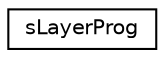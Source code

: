digraph "Graphical Class Hierarchy"
{
 // LATEX_PDF_SIZE
  edge [fontname="Helvetica",fontsize="10",labelfontname="Helvetica",labelfontsize="10"];
  node [fontname="Helvetica",fontsize="10",shape=record];
  rankdir="LR";
  Node0 [label="sLayerProg",height=0.2,width=0.4,color="black", fillcolor="white", style="filled",URL="$structsLayerProg.html",tooltip=" "];
}

